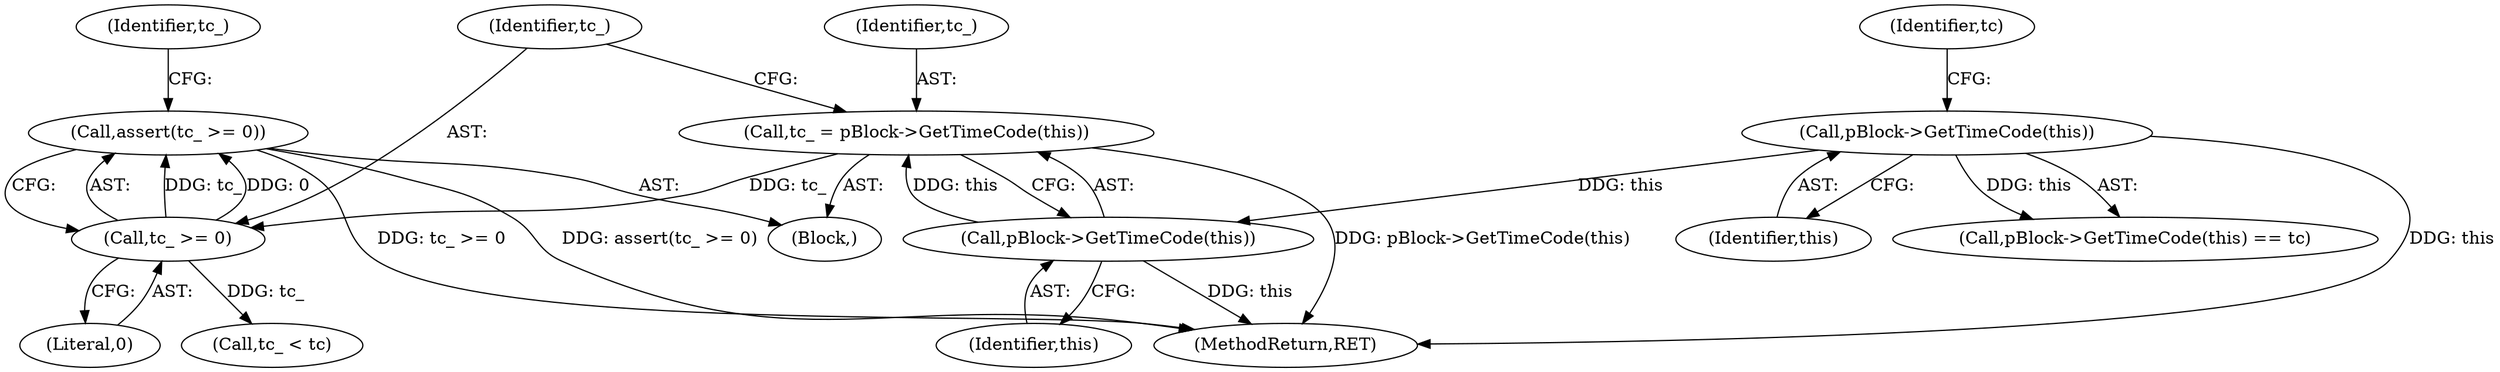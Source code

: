digraph "0_Android_04839626ed859623901ebd3a5fd483982186b59d_78@API" {
"1000239" [label="(Call,assert(tc_ >= 0))"];
"1000240" [label="(Call,tc_ >= 0)"];
"1000235" [label="(Call,tc_ = pBlock->GetTimeCode(this))"];
"1000237" [label="(Call,pBlock->GetTimeCode(this))"];
"1000185" [label="(Call,pBlock->GetTimeCode(this))"];
"1000204" [label="(Block,)"];
"1000242" [label="(Literal,0)"];
"1000238" [label="(Identifier,this)"];
"1000240" [label="(Call,tc_ >= 0)"];
"1000245" [label="(Identifier,tc_)"];
"1000237" [label="(Call,pBlock->GetTimeCode(this))"];
"1000236" [label="(Identifier,tc_)"];
"1000239" [label="(Call,assert(tc_ >= 0))"];
"1000302" [label="(MethodReturn,RET)"];
"1000187" [label="(Identifier,tc)"];
"1000244" [label="(Call,tc_ < tc)"];
"1000186" [label="(Identifier,this)"];
"1000184" [label="(Call,pBlock->GetTimeCode(this) == tc)"];
"1000235" [label="(Call,tc_ = pBlock->GetTimeCode(this))"];
"1000185" [label="(Call,pBlock->GetTimeCode(this))"];
"1000241" [label="(Identifier,tc_)"];
"1000239" -> "1000204"  [label="AST: "];
"1000239" -> "1000240"  [label="CFG: "];
"1000240" -> "1000239"  [label="AST: "];
"1000245" -> "1000239"  [label="CFG: "];
"1000239" -> "1000302"  [label="DDG: assert(tc_ >= 0)"];
"1000239" -> "1000302"  [label="DDG: tc_ >= 0"];
"1000240" -> "1000239"  [label="DDG: tc_"];
"1000240" -> "1000239"  [label="DDG: 0"];
"1000240" -> "1000242"  [label="CFG: "];
"1000241" -> "1000240"  [label="AST: "];
"1000242" -> "1000240"  [label="AST: "];
"1000235" -> "1000240"  [label="DDG: tc_"];
"1000240" -> "1000244"  [label="DDG: tc_"];
"1000235" -> "1000204"  [label="AST: "];
"1000235" -> "1000237"  [label="CFG: "];
"1000236" -> "1000235"  [label="AST: "];
"1000237" -> "1000235"  [label="AST: "];
"1000241" -> "1000235"  [label="CFG: "];
"1000235" -> "1000302"  [label="DDG: pBlock->GetTimeCode(this)"];
"1000237" -> "1000235"  [label="DDG: this"];
"1000237" -> "1000238"  [label="CFG: "];
"1000238" -> "1000237"  [label="AST: "];
"1000237" -> "1000302"  [label="DDG: this"];
"1000185" -> "1000237"  [label="DDG: this"];
"1000185" -> "1000184"  [label="AST: "];
"1000185" -> "1000186"  [label="CFG: "];
"1000186" -> "1000185"  [label="AST: "];
"1000187" -> "1000185"  [label="CFG: "];
"1000185" -> "1000302"  [label="DDG: this"];
"1000185" -> "1000184"  [label="DDG: this"];
}

